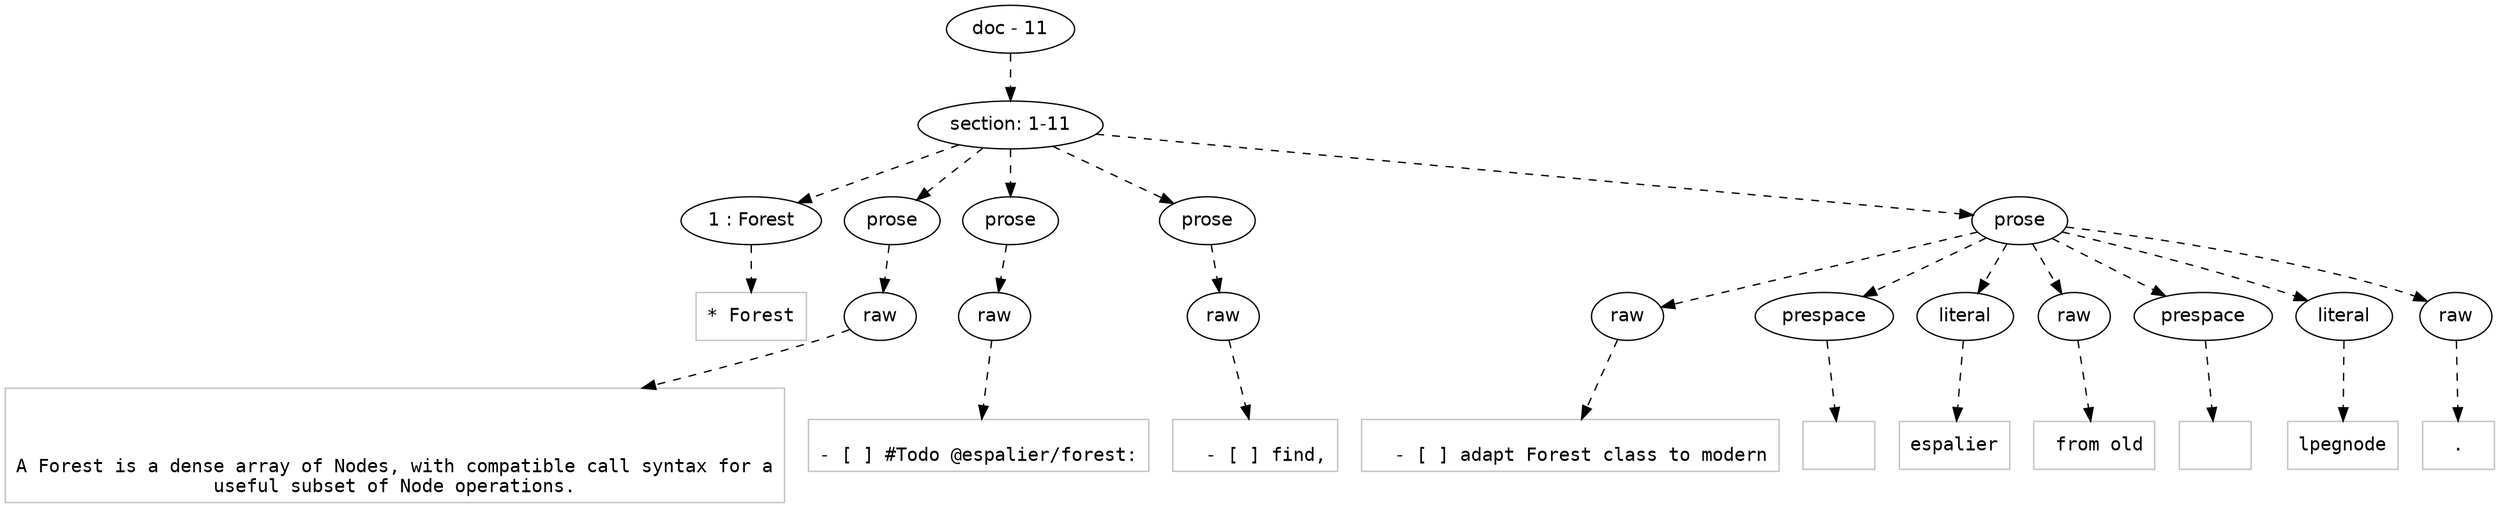 digraph lpegNode {

node [fontname=Helvetica]
edge [style=dashed]

doc_0 [label="doc - 11"]


doc_0 -> { section_1}
{rank=same; section_1}

section_1 [label="section: 1-11"]


// END RANK doc_0

section_1 -> { header_2 prose_3 prose_4 prose_5 prose_6}
{rank=same; header_2 prose_3 prose_4 prose_5 prose_6}

header_2 [label="1 : Forest"]

prose_3 [label="prose"]

prose_4 [label="prose"]

prose_5 [label="prose"]

prose_6 [label="prose"]


// END RANK section_1

header_2 -> leaf_7
leaf_7  [color=Gray,shape=rectangle,fontname=Inconsolata,label="* Forest"]
// END RANK header_2

prose_3 -> { raw_8}
{rank=same; raw_8}

raw_8 [label="raw"]


// END RANK prose_3

raw_8 -> leaf_9
leaf_9  [color=Gray,shape=rectangle,fontname=Inconsolata,label="


A Forest is a dense array of Nodes, with compatible call syntax for a
useful subset of Node operations.
"]
// END RANK raw_8

prose_4 -> { raw_10}
{rank=same; raw_10}

raw_10 [label="raw"]


// END RANK prose_4

raw_10 -> leaf_11
leaf_11  [color=Gray,shape=rectangle,fontname=Inconsolata,label="
- [ ] #Todo @espalier/forest:
"]
// END RANK raw_10

prose_5 -> { raw_12}
{rank=same; raw_12}

raw_12 [label="raw"]


// END RANK prose_5

raw_12 -> leaf_13
leaf_13  [color=Gray,shape=rectangle,fontname=Inconsolata,label="
  - [ ] find,
"]
// END RANK raw_12

prose_6 -> { raw_14 prespace_15 literal_16 raw_17 prespace_18 literal_19 raw_20}
{rank=same; raw_14 prespace_15 literal_16 raw_17 prespace_18 literal_19 raw_20}

raw_14 [label="raw"]

prespace_15 [label="prespace"]

literal_16 [label="literal"]

raw_17 [label="raw"]

prespace_18 [label="prespace"]

literal_19 [label="literal"]

raw_20 [label="raw"]


// END RANK prose_6

raw_14 -> leaf_21
leaf_21  [color=Gray,shape=rectangle,fontname=Inconsolata,label="
  - [ ] adapt Forest class to modern"]
// END RANK raw_14

prespace_15 -> leaf_22
leaf_22  [color=Gray,shape=rectangle,fontname=Inconsolata,label=" "]
// END RANK prespace_15

literal_16 -> leaf_23
leaf_23  [color=Gray,shape=rectangle,fontname=Inconsolata,label="espalier"]
// END RANK literal_16

raw_17 -> leaf_24
leaf_24  [color=Gray,shape=rectangle,fontname=Inconsolata,label=" from old"]
// END RANK raw_17

prespace_18 -> leaf_25
leaf_25  [color=Gray,shape=rectangle,fontname=Inconsolata,label=" "]
// END RANK prespace_18

literal_19 -> leaf_26
leaf_26  [color=Gray,shape=rectangle,fontname=Inconsolata,label="lpegnode"]
// END RANK literal_19

raw_20 -> leaf_27
leaf_27  [color=Gray,shape=rectangle,fontname=Inconsolata,label="."]
// END RANK raw_20


}
